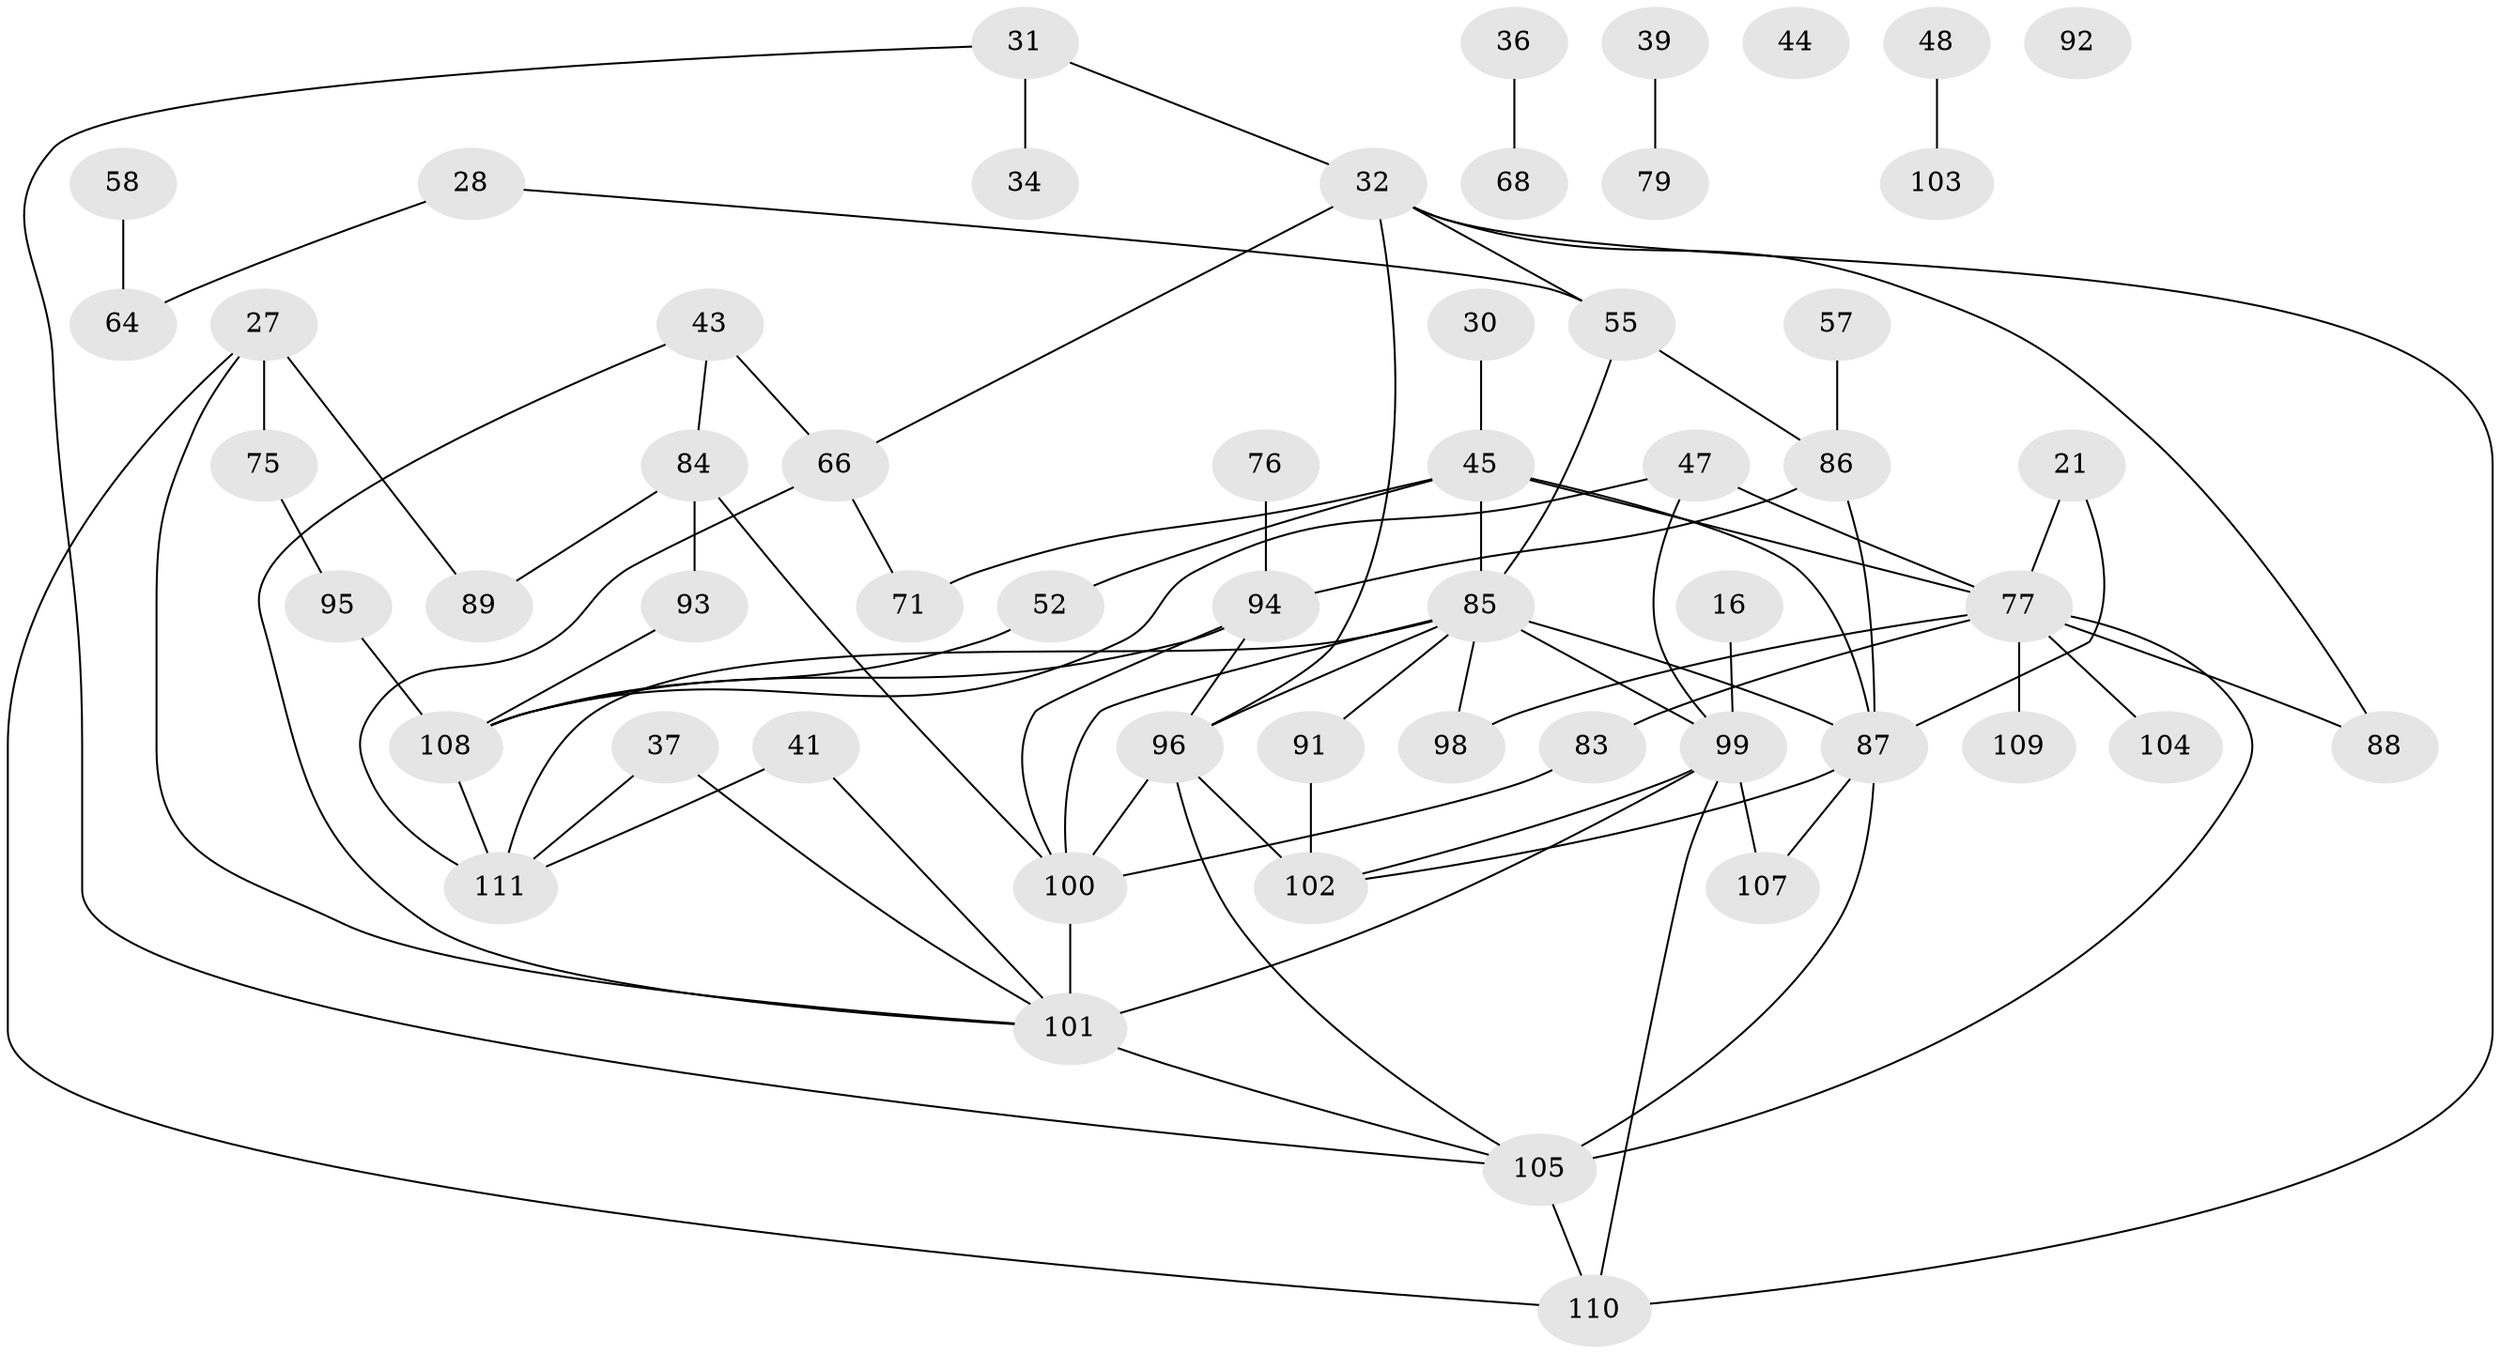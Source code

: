 // original degree distribution, {4: 0.24324324324324326, 2: 0.25225225225225223, 3: 0.1981981981981982, 1: 0.18018018018018017, 5: 0.07207207207207207, 6: 0.018018018018018018, 7: 0.018018018018018018, 0: 0.018018018018018018}
// Generated by graph-tools (version 1.1) at 2025/44/03/04/25 21:44:08]
// undirected, 55 vertices, 84 edges
graph export_dot {
graph [start="1"]
  node [color=gray90,style=filled];
  16;
  21;
  27;
  28;
  30;
  31 [super="+5"];
  32 [super="+8"];
  34;
  36;
  37 [super="+23"];
  39;
  41;
  43 [super="+26"];
  44;
  45 [super="+11"];
  47;
  48;
  52 [super="+51"];
  55;
  57;
  58;
  64;
  66 [super="+3"];
  68;
  71;
  75;
  76;
  77 [super="+14+18"];
  79;
  83;
  84;
  85 [super="+60+67+65"];
  86 [super="+10"];
  87 [super="+40"];
  88;
  89 [super="+17+20"];
  91 [super="+72"];
  92;
  93;
  94 [super="+74"];
  95 [super="+42"];
  96 [super="+1+90"];
  98 [super="+12"];
  99 [super="+25+24+62+19"];
  100 [super="+35+49"];
  101 [super="+82+73+80"];
  102;
  103;
  104;
  105 [super="+61+78+97"];
  107;
  108 [super="+50"];
  109;
  110 [super="+106"];
  111 [super="+70"];
  16 -- 99;
  21 -- 77;
  21 -- 87;
  27 -- 75;
  27 -- 89;
  27 -- 110;
  27 -- 101;
  28 -- 55;
  28 -- 64;
  30 -- 45;
  31 -- 32;
  31 -- 34;
  31 -- 105;
  32 -- 96 [weight=2];
  32 -- 66;
  32 -- 55;
  32 -- 88;
  32 -- 110;
  36 -- 68;
  37 -- 111;
  37 -- 101;
  39 -- 79;
  41 -- 111;
  41 -- 101;
  43 -- 84;
  43 -- 66 [weight=2];
  43 -- 101;
  45 -- 71;
  45 -- 77;
  45 -- 52;
  45 -- 85;
  45 -- 87 [weight=2];
  47 -- 99;
  47 -- 77;
  47 -- 108;
  48 -- 103;
  52 -- 108;
  55 -- 85;
  55 -- 86;
  57 -- 86;
  58 -- 64;
  66 -- 71;
  66 -- 111;
  75 -- 95;
  76 -- 94;
  77 -- 109 [weight=2];
  77 -- 104;
  77 -- 98;
  77 -- 83;
  77 -- 88;
  77 -- 105;
  83 -- 100;
  84 -- 89;
  84 -- 93;
  84 -- 100;
  85 -- 87 [weight=2];
  85 -- 111;
  85 -- 100 [weight=2];
  85 -- 98;
  85 -- 99 [weight=2];
  85 -- 96;
  85 -- 91;
  86 -- 87;
  86 -- 94;
  87 -- 107;
  87 -- 105 [weight=2];
  87 -- 102;
  91 -- 102 [weight=2];
  93 -- 108;
  94 -- 96 [weight=2];
  94 -- 108;
  94 -- 100;
  95 -- 108;
  96 -- 102;
  96 -- 100 [weight=2];
  96 -- 105;
  99 -- 107;
  99 -- 102;
  99 -- 110 [weight=2];
  99 -- 101 [weight=3];
  100 -- 101 [weight=2];
  101 -- 105 [weight=2];
  105 -- 110 [weight=2];
  108 -- 111 [weight=2];
}
